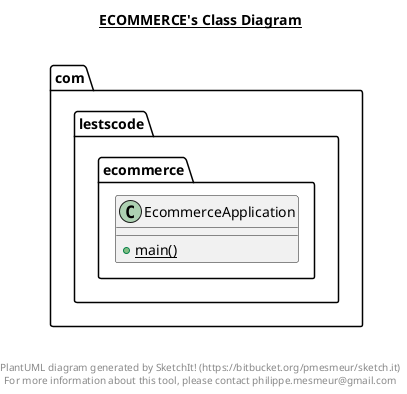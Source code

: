 @startuml

title __ECOMMERCE's Class Diagram__\n

  namespace com.lestscode.ecommerce {
    class com.lestscode.ecommerce.EcommerceApplication {
        {static} + main()
    }
  }
  



right footer


PlantUML diagram generated by SketchIt! (https://bitbucket.org/pmesmeur/sketch.it)
For more information about this tool, please contact philippe.mesmeur@gmail.com
endfooter

@enduml
